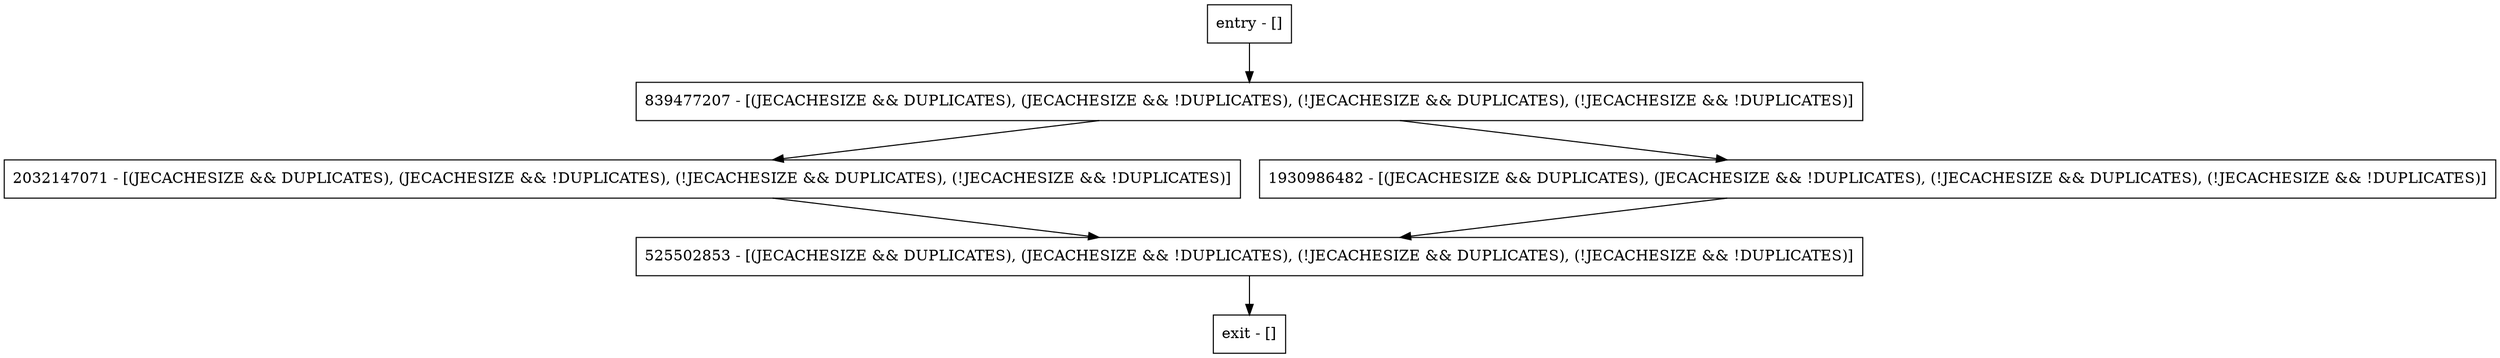 digraph setAbortExpiration {
node [shape=record];
entry [label="entry - []"];
exit [label="exit - []"];
839477207 [label="839477207 - [(JECACHESIZE && DUPLICATES), (JECACHESIZE && !DUPLICATES), (!JECACHESIZE && DUPLICATES), (!JECACHESIZE && !DUPLICATES)]"];
2032147071 [label="2032147071 - [(JECACHESIZE && DUPLICATES), (JECACHESIZE && !DUPLICATES), (!JECACHESIZE && DUPLICATES), (!JECACHESIZE && !DUPLICATES)]"];
1930986482 [label="1930986482 - [(JECACHESIZE && DUPLICATES), (JECACHESIZE && !DUPLICATES), (!JECACHESIZE && DUPLICATES), (!JECACHESIZE && !DUPLICATES)]"];
525502853 [label="525502853 - [(JECACHESIZE && DUPLICATES), (JECACHESIZE && !DUPLICATES), (!JECACHESIZE && DUPLICATES), (!JECACHESIZE && !DUPLICATES)]"];
entry;
exit;
entry -> 839477207;
839477207 -> 2032147071;
839477207 -> 1930986482;
2032147071 -> 525502853;
1930986482 -> 525502853;
525502853 -> exit;
}
